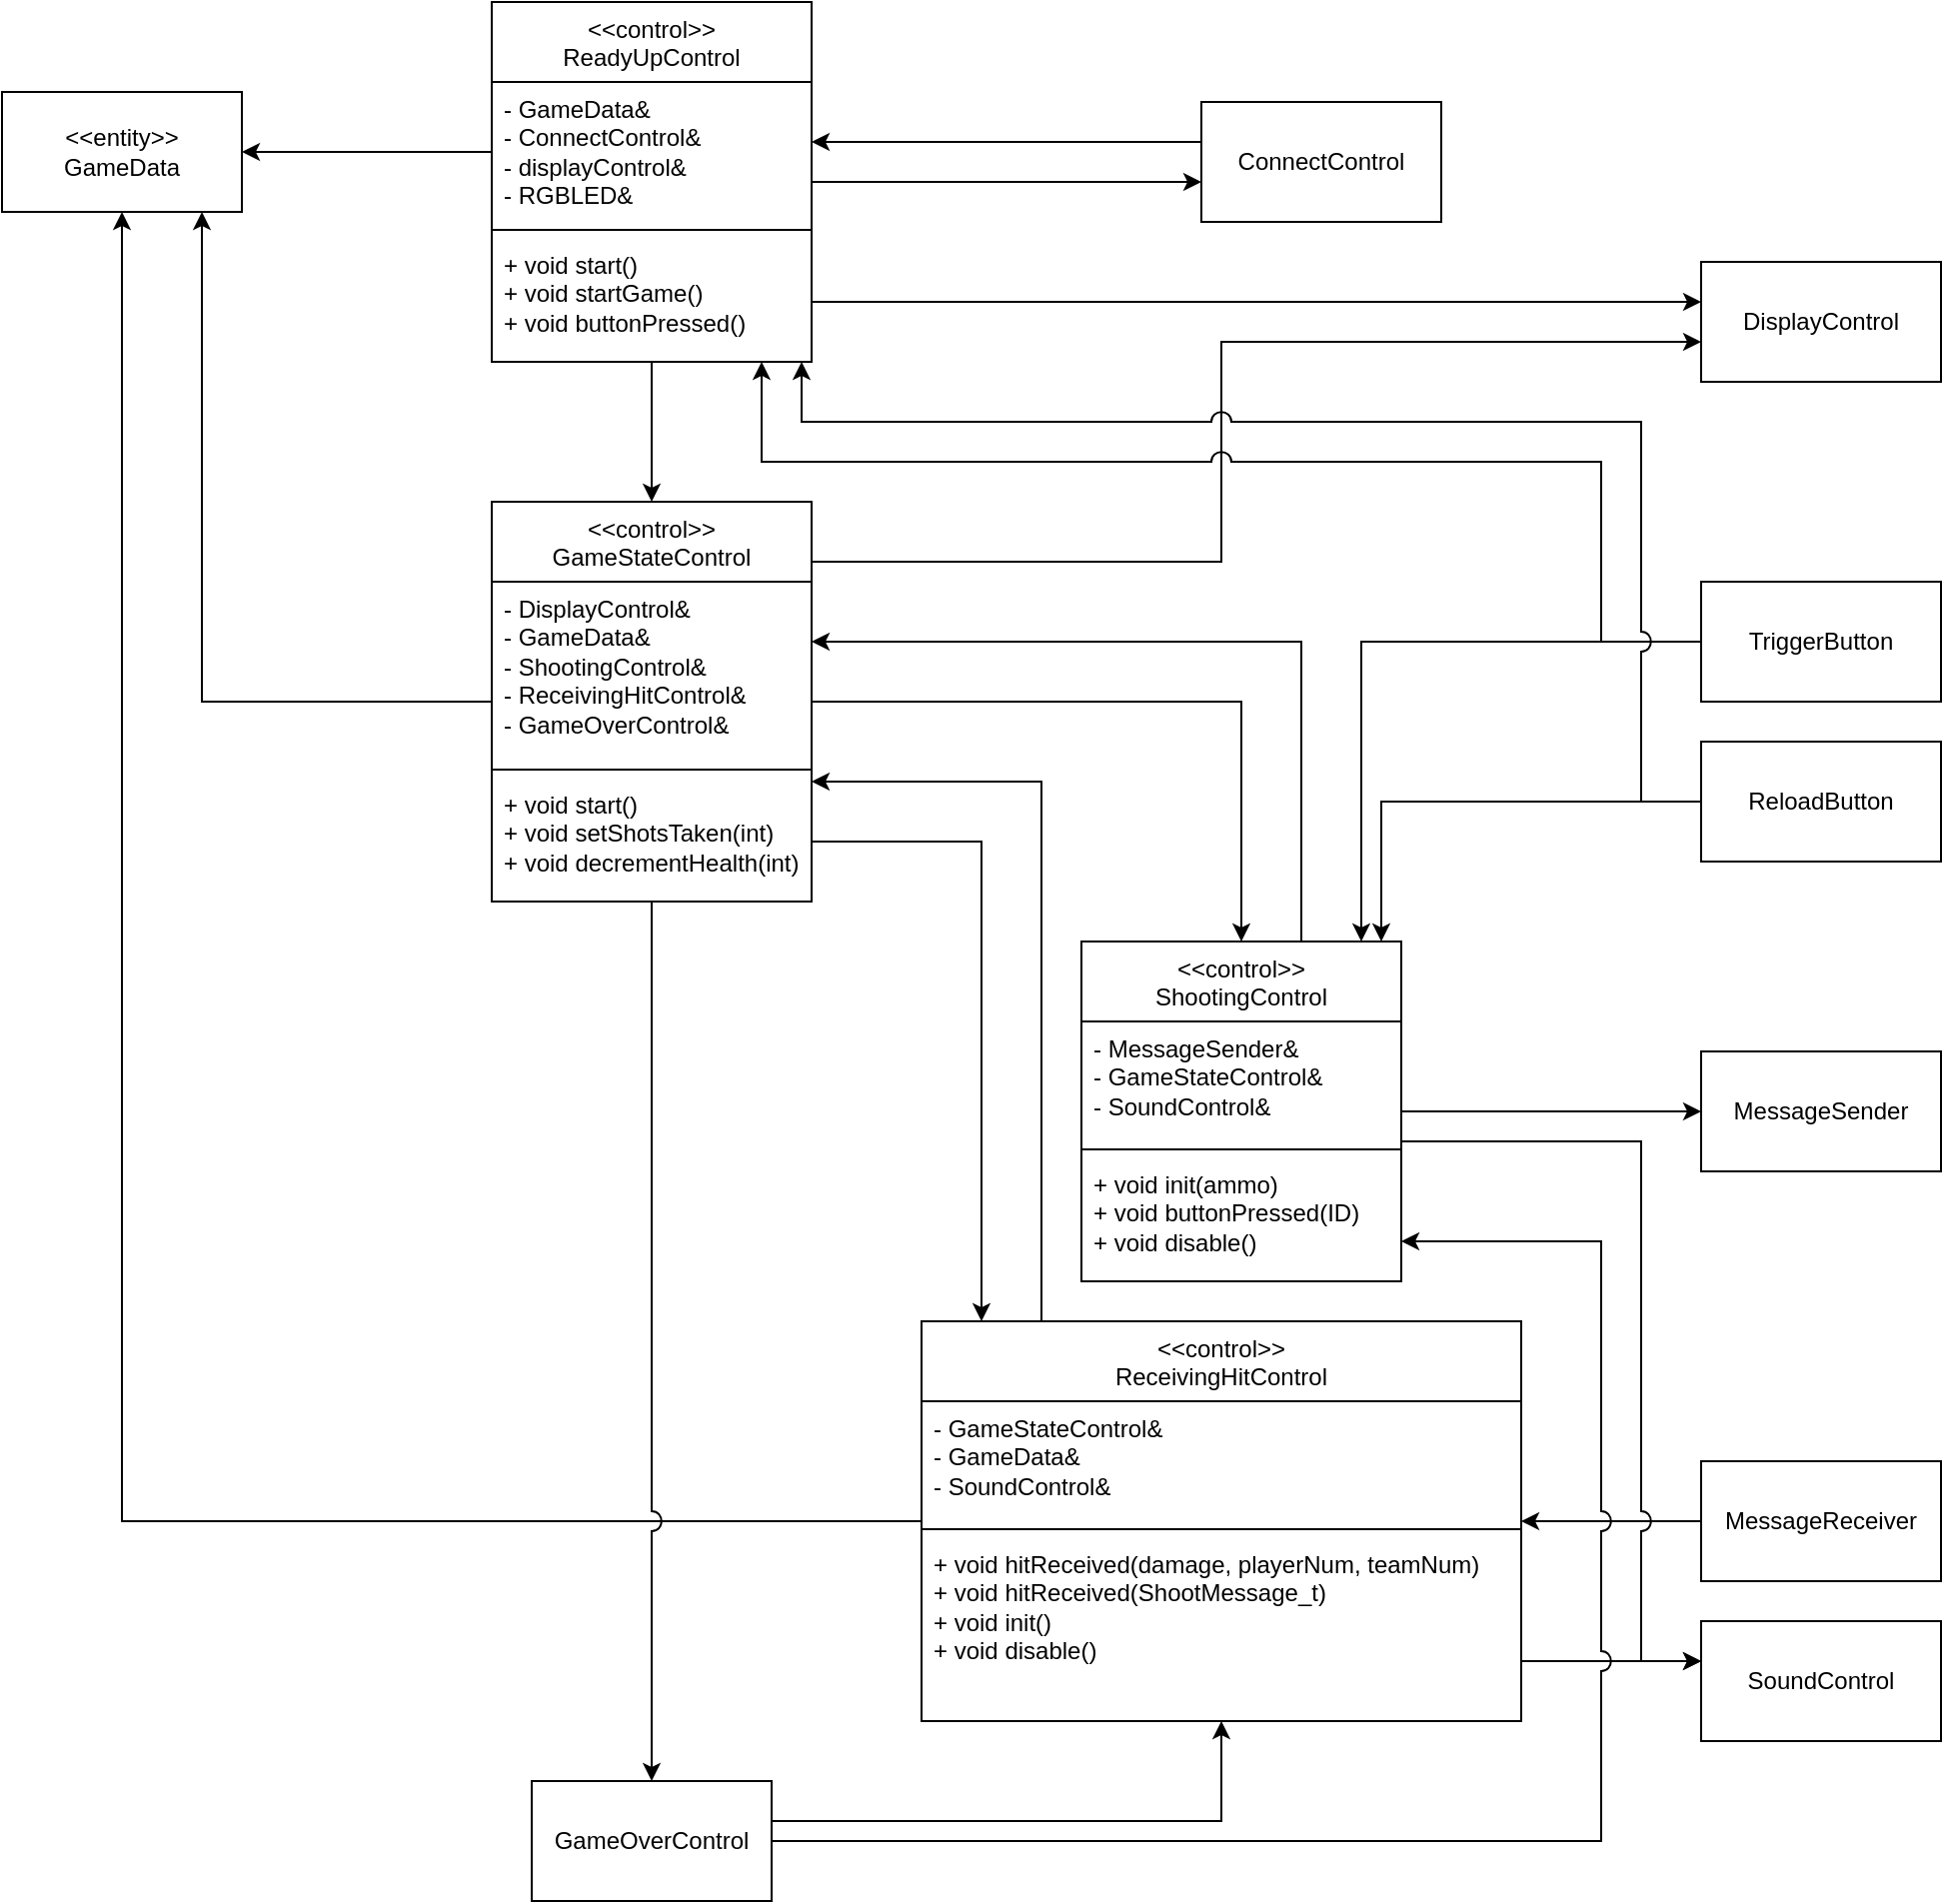 <mxfile version="21.6.8" type="device">
  <diagram name="Page-1" id="gyyDSGazCo7G3bEdpTRx">
    <mxGraphModel dx="1098" dy="1228" grid="1" gridSize="10" guides="1" tooltips="1" connect="1" arrows="1" fold="1" page="1" pageScale="1" pageWidth="1169" pageHeight="1654" math="0" shadow="0">
      <root>
        <mxCell id="0" />
        <mxCell id="1" parent="0" />
        <mxCell id="I8XCcLXyzaf88g92L11y-33" style="edgeStyle=orthogonalEdgeStyle;rounded=0;orthogonalLoop=1;jettySize=auto;html=1;" parent="1" source="I8XCcLXyzaf88g92L11y-30" target="I8XCcLXyzaf88g92L11y-1" edge="1">
          <mxGeometry relative="1" as="geometry" />
        </mxCell>
        <mxCell id="I8XCcLXyzaf88g92L11y-37" style="edgeStyle=orthogonalEdgeStyle;rounded=0;orthogonalLoop=1;jettySize=auto;html=1;" parent="1" source="I8XCcLXyzaf88g92L11y-1" target="I8XCcLXyzaf88g92L11y-17" edge="1">
          <mxGeometry relative="1" as="geometry">
            <Array as="points">
              <mxPoint x="550" y="670" />
            </Array>
          </mxGeometry>
        </mxCell>
        <mxCell id="I8XCcLXyzaf88g92L11y-41" style="edgeStyle=orthogonalEdgeStyle;rounded=0;orthogonalLoop=1;jettySize=auto;html=1;" parent="1" source="I8XCcLXyzaf88g92L11y-1" target="I8XCcLXyzaf88g92L11y-26" edge="1">
          <mxGeometry relative="1" as="geometry" />
        </mxCell>
        <mxCell id="I8XCcLXyzaf88g92L11y-54" style="edgeStyle=orthogonalEdgeStyle;rounded=0;orthogonalLoop=1;jettySize=auto;html=1;" parent="1" source="I8XCcLXyzaf88g92L11y-1" target="I8XCcLXyzaf88g92L11y-52" edge="1">
          <mxGeometry relative="1" as="geometry">
            <Array as="points">
              <mxPoint x="870" y="1110" />
              <mxPoint x="870" y="1110" />
            </Array>
          </mxGeometry>
        </mxCell>
        <mxCell id="I8XCcLXyzaf88g92L11y-1" value="&lt;span style=&quot;font-weight: 400;&quot;&gt;&amp;lt;&amp;lt;control&amp;gt;&amp;gt;&lt;br&gt;ReceivingHitControl&lt;br&gt;&lt;/span&gt;" style="swimlane;fontStyle=1;align=center;verticalAlign=top;childLayout=stackLayout;horizontal=1;startSize=40;horizontalStack=0;resizeParent=1;resizeParentMax=0;resizeLast=0;collapsible=1;marginBottom=0;whiteSpace=wrap;html=1;" parent="1" vertex="1">
          <mxGeometry x="490" y="940" width="300" height="200" as="geometry" />
        </mxCell>
        <mxCell id="I8XCcLXyzaf88g92L11y-2" value="- GameStateControl&amp;amp;&lt;br&gt;- GameData&amp;amp;&lt;br&gt;- SoundControl&amp;amp;&lt;br&gt;" style="text;strokeColor=none;fillColor=none;align=left;verticalAlign=top;spacingLeft=4;spacingRight=4;overflow=hidden;rotatable=0;points=[[0,0.5],[1,0.5]];portConstraint=eastwest;whiteSpace=wrap;html=1;" parent="I8XCcLXyzaf88g92L11y-1" vertex="1">
          <mxGeometry y="40" width="300" height="60" as="geometry" />
        </mxCell>
        <mxCell id="I8XCcLXyzaf88g92L11y-3" value="" style="line;strokeWidth=1;fillColor=none;align=left;verticalAlign=middle;spacingTop=-1;spacingLeft=3;spacingRight=3;rotatable=0;labelPosition=right;points=[];portConstraint=eastwest;strokeColor=inherit;" parent="I8XCcLXyzaf88g92L11y-1" vertex="1">
          <mxGeometry y="100" width="300" height="8" as="geometry" />
        </mxCell>
        <mxCell id="I8XCcLXyzaf88g92L11y-4" value="+ void hitReceived(damage, playerNum, teamNum)&lt;br&gt;+ void hitReceived(ShootMessage_t)&lt;br&gt;+ void init()&lt;br&gt;+ void disable()" style="text;strokeColor=none;fillColor=none;align=left;verticalAlign=top;spacingLeft=4;spacingRight=4;overflow=hidden;rotatable=0;points=[[0,0.5],[1,0.5]];portConstraint=eastwest;whiteSpace=wrap;html=1;" parent="I8XCcLXyzaf88g92L11y-1" vertex="1">
          <mxGeometry y="108" width="300" height="92" as="geometry" />
        </mxCell>
        <mxCell id="I8XCcLXyzaf88g92L11y-21" style="edgeStyle=orthogonalEdgeStyle;rounded=0;orthogonalLoop=1;jettySize=auto;html=1;" parent="1" source="I8XCcLXyzaf88g92L11y-5" target="I8XCcLXyzaf88g92L11y-17" edge="1">
          <mxGeometry relative="1" as="geometry" />
        </mxCell>
        <mxCell id="I8XCcLXyzaf88g92L11y-25" style="edgeStyle=orthogonalEdgeStyle;rounded=0;orthogonalLoop=1;jettySize=auto;html=1;" parent="1" source="I8XCcLXyzaf88g92L11y-5" target="I8XCcLXyzaf88g92L11y-23" edge="1">
          <mxGeometry relative="1" as="geometry">
            <Array as="points">
              <mxPoint x="590" y="370" />
              <mxPoint x="590" y="370" />
            </Array>
          </mxGeometry>
        </mxCell>
        <mxCell id="I8XCcLXyzaf88g92L11y-39" style="edgeStyle=orthogonalEdgeStyle;rounded=0;orthogonalLoop=1;jettySize=auto;html=1;" parent="1" source="I8XCcLXyzaf88g92L11y-5" target="I8XCcLXyzaf88g92L11y-38" edge="1">
          <mxGeometry relative="1" as="geometry">
            <Array as="points">
              <mxPoint x="840" y="430" />
              <mxPoint x="840" y="430" />
            </Array>
          </mxGeometry>
        </mxCell>
        <mxCell id="I8XCcLXyzaf88g92L11y-5" value="&lt;span style=&quot;font-weight: normal;&quot;&gt;&amp;lt;&amp;lt;control&amp;gt;&amp;gt;&lt;br style=&quot;border-color: var(--border-color);&quot;&gt;ReadyUpControl&lt;/span&gt;" style="swimlane;fontStyle=1;align=center;verticalAlign=top;childLayout=stackLayout;horizontal=1;startSize=40;horizontalStack=0;resizeParent=1;resizeParentMax=0;resizeLast=0;collapsible=1;marginBottom=0;whiteSpace=wrap;html=1;" parent="1" vertex="1">
          <mxGeometry x="275" y="280" width="160" height="180" as="geometry" />
        </mxCell>
        <mxCell id="I8XCcLXyzaf88g92L11y-6" value="- GameData&amp;amp;&lt;br&gt;- ConnectControl&amp;amp;&lt;br&gt;- displayControl&amp;amp;&lt;br&gt;- RGBLED&amp;amp;" style="text;strokeColor=none;fillColor=none;align=left;verticalAlign=top;spacingLeft=4;spacingRight=4;overflow=hidden;rotatable=0;points=[[0,0.5],[1,0.5]];portConstraint=eastwest;whiteSpace=wrap;html=1;" parent="I8XCcLXyzaf88g92L11y-5" vertex="1">
          <mxGeometry y="40" width="160" height="70" as="geometry" />
        </mxCell>
        <mxCell id="I8XCcLXyzaf88g92L11y-7" value="" style="line;strokeWidth=1;fillColor=none;align=left;verticalAlign=middle;spacingTop=-1;spacingLeft=3;spacingRight=3;rotatable=0;labelPosition=right;points=[];portConstraint=eastwest;strokeColor=inherit;" parent="I8XCcLXyzaf88g92L11y-5" vertex="1">
          <mxGeometry y="110" width="160" height="8" as="geometry" />
        </mxCell>
        <mxCell id="I8XCcLXyzaf88g92L11y-8" value="+ void start()&lt;br&gt;+ void startGame()&lt;br&gt;+ void buttonPressed()" style="text;strokeColor=none;fillColor=none;align=left;verticalAlign=top;spacingLeft=4;spacingRight=4;overflow=hidden;rotatable=0;points=[[0,0.5],[1,0.5]];portConstraint=eastwest;whiteSpace=wrap;html=1;" parent="I8XCcLXyzaf88g92L11y-5" vertex="1">
          <mxGeometry y="118" width="160" height="62" as="geometry" />
        </mxCell>
        <mxCell id="I8XCcLXyzaf88g92L11y-31" style="edgeStyle=orthogonalEdgeStyle;rounded=0;orthogonalLoop=1;jettySize=auto;html=1;" parent="1" source="I8XCcLXyzaf88g92L11y-9" target="I8XCcLXyzaf88g92L11y-29" edge="1">
          <mxGeometry relative="1" as="geometry" />
        </mxCell>
        <mxCell id="I8XCcLXyzaf88g92L11y-36" style="edgeStyle=orthogonalEdgeStyle;rounded=0;orthogonalLoop=1;jettySize=auto;html=1;" parent="1" source="I8XCcLXyzaf88g92L11y-9" target="I8XCcLXyzaf88g92L11y-17" edge="1">
          <mxGeometry relative="1" as="geometry">
            <Array as="points">
              <mxPoint x="680" y="600" />
            </Array>
          </mxGeometry>
        </mxCell>
        <mxCell id="I8XCcLXyzaf88g92L11y-53" style="edgeStyle=orthogonalEdgeStyle;rounded=0;orthogonalLoop=1;jettySize=auto;html=1;jumpStyle=arc;jumpSize=10;" parent="1" source="I8XCcLXyzaf88g92L11y-9" target="I8XCcLXyzaf88g92L11y-52" edge="1">
          <mxGeometry relative="1" as="geometry">
            <Array as="points">
              <mxPoint x="850" y="850" />
              <mxPoint x="850" y="1110" />
            </Array>
          </mxGeometry>
        </mxCell>
        <mxCell id="I8XCcLXyzaf88g92L11y-9" value="&lt;span style=&quot;font-weight: normal;&quot;&gt;&amp;lt;&amp;lt;control&amp;gt;&amp;gt;&lt;br&gt;ShootingControl&lt;br&gt;&lt;/span&gt;" style="swimlane;fontStyle=1;align=center;verticalAlign=top;childLayout=stackLayout;horizontal=1;startSize=40;horizontalStack=0;resizeParent=1;resizeParentMax=0;resizeLast=0;collapsible=1;marginBottom=0;whiteSpace=wrap;html=1;" parent="1" vertex="1">
          <mxGeometry x="570" y="750" width="160" height="170" as="geometry" />
        </mxCell>
        <mxCell id="I8XCcLXyzaf88g92L11y-10" value="- MessageSender&amp;amp;&lt;br&gt;- GameStateControl&amp;amp;&lt;br&gt;- SoundControl&amp;amp;" style="text;strokeColor=none;fillColor=none;align=left;verticalAlign=top;spacingLeft=4;spacingRight=4;overflow=hidden;rotatable=0;points=[[0,0.5],[1,0.5]];portConstraint=eastwest;whiteSpace=wrap;html=1;" parent="I8XCcLXyzaf88g92L11y-9" vertex="1">
          <mxGeometry y="40" width="160" height="60" as="geometry" />
        </mxCell>
        <mxCell id="I8XCcLXyzaf88g92L11y-11" value="" style="line;strokeWidth=1;fillColor=none;align=left;verticalAlign=middle;spacingTop=-1;spacingLeft=3;spacingRight=3;rotatable=0;labelPosition=right;points=[];portConstraint=eastwest;strokeColor=inherit;" parent="I8XCcLXyzaf88g92L11y-9" vertex="1">
          <mxGeometry y="100" width="160" height="8" as="geometry" />
        </mxCell>
        <mxCell id="I8XCcLXyzaf88g92L11y-12" value="+ void init(ammo)&lt;br&gt;+ void buttonPressed(ID)&lt;br&gt;+ void disable()" style="text;strokeColor=none;fillColor=none;align=left;verticalAlign=top;spacingLeft=4;spacingRight=4;overflow=hidden;rotatable=0;points=[[0,0.5],[1,0.5]];portConstraint=eastwest;whiteSpace=wrap;html=1;" parent="I8XCcLXyzaf88g92L11y-9" vertex="1">
          <mxGeometry y="108" width="160" height="62" as="geometry" />
        </mxCell>
        <mxCell id="I8XCcLXyzaf88g92L11y-28" style="edgeStyle=orthogonalEdgeStyle;rounded=0;orthogonalLoop=1;jettySize=auto;html=1;" parent="1" source="I8XCcLXyzaf88g92L11y-17" target="I8XCcLXyzaf88g92L11y-26" edge="1">
          <mxGeometry relative="1" as="geometry">
            <Array as="points">
              <mxPoint x="130" y="630" />
            </Array>
          </mxGeometry>
        </mxCell>
        <mxCell id="I8XCcLXyzaf88g92L11y-34" style="edgeStyle=orthogonalEdgeStyle;rounded=0;orthogonalLoop=1;jettySize=auto;html=1;" parent="1" source="I8XCcLXyzaf88g92L11y-17" target="I8XCcLXyzaf88g92L11y-9" edge="1">
          <mxGeometry relative="1" as="geometry" />
        </mxCell>
        <mxCell id="I8XCcLXyzaf88g92L11y-35" style="edgeStyle=orthogonalEdgeStyle;rounded=0;orthogonalLoop=1;jettySize=auto;html=1;" parent="1" source="I8XCcLXyzaf88g92L11y-17" target="I8XCcLXyzaf88g92L11y-1" edge="1">
          <mxGeometry relative="1" as="geometry">
            <Array as="points">
              <mxPoint x="520" y="700" />
            </Array>
          </mxGeometry>
        </mxCell>
        <mxCell id="I8XCcLXyzaf88g92L11y-40" style="edgeStyle=orthogonalEdgeStyle;rounded=0;orthogonalLoop=1;jettySize=auto;html=1;" parent="1" source="I8XCcLXyzaf88g92L11y-17" target="I8XCcLXyzaf88g92L11y-38" edge="1">
          <mxGeometry relative="1" as="geometry">
            <Array as="points">
              <mxPoint x="640" y="560" />
              <mxPoint x="640" y="450" />
            </Array>
          </mxGeometry>
        </mxCell>
        <mxCell id="I8XCcLXyzaf88g92L11y-45" style="edgeStyle=orthogonalEdgeStyle;rounded=0;orthogonalLoop=1;jettySize=auto;html=1;jumpSize=10;jumpStyle=arc;" parent="1" source="I8XCcLXyzaf88g92L11y-17" target="I8XCcLXyzaf88g92L11y-42" edge="1">
          <mxGeometry relative="1" as="geometry" />
        </mxCell>
        <mxCell id="I8XCcLXyzaf88g92L11y-17" value="&lt;span style=&quot;font-weight: normal;&quot;&gt;&amp;lt;&amp;lt;control&amp;gt;&amp;gt;&lt;br&gt;GameStateControl&lt;br&gt;&lt;/span&gt;" style="swimlane;fontStyle=1;align=center;verticalAlign=top;childLayout=stackLayout;horizontal=1;startSize=40;horizontalStack=0;resizeParent=1;resizeParentMax=0;resizeLast=0;collapsible=1;marginBottom=0;whiteSpace=wrap;html=1;" parent="1" vertex="1">
          <mxGeometry x="275" y="530" width="160" height="200" as="geometry" />
        </mxCell>
        <mxCell id="I8XCcLXyzaf88g92L11y-18" value="- DisplayControl&amp;amp;&lt;br&gt;- GameData&amp;amp;&lt;br&gt;- ShootingControl&amp;amp;&lt;br&gt;- ReceivingHitControl&amp;amp;&lt;br&gt;- GameOverControl&amp;amp;" style="text;strokeColor=none;fillColor=none;align=left;verticalAlign=top;spacingLeft=4;spacingRight=4;overflow=hidden;rotatable=0;points=[[0,0.5],[1,0.5]];portConstraint=eastwest;whiteSpace=wrap;html=1;" parent="I8XCcLXyzaf88g92L11y-17" vertex="1">
          <mxGeometry y="40" width="160" height="90" as="geometry" />
        </mxCell>
        <mxCell id="I8XCcLXyzaf88g92L11y-19" value="" style="line;strokeWidth=1;fillColor=none;align=left;verticalAlign=middle;spacingTop=-1;spacingLeft=3;spacingRight=3;rotatable=0;labelPosition=right;points=[];portConstraint=eastwest;strokeColor=inherit;" parent="I8XCcLXyzaf88g92L11y-17" vertex="1">
          <mxGeometry y="130" width="160" height="8" as="geometry" />
        </mxCell>
        <mxCell id="I8XCcLXyzaf88g92L11y-20" value="+ void start()&lt;br&gt;+ void setShotsTaken(int)&lt;br&gt;+ void decrementHealth(int)" style="text;strokeColor=none;fillColor=none;align=left;verticalAlign=top;spacingLeft=4;spacingRight=4;overflow=hidden;rotatable=0;points=[[0,0.5],[1,0.5]];portConstraint=eastwest;whiteSpace=wrap;html=1;" parent="I8XCcLXyzaf88g92L11y-17" vertex="1">
          <mxGeometry y="138" width="160" height="62" as="geometry" />
        </mxCell>
        <mxCell id="I8XCcLXyzaf88g92L11y-24" style="edgeStyle=orthogonalEdgeStyle;rounded=0;orthogonalLoop=1;jettySize=auto;html=1;" parent="1" source="I8XCcLXyzaf88g92L11y-23" target="I8XCcLXyzaf88g92L11y-5" edge="1">
          <mxGeometry relative="1" as="geometry">
            <Array as="points">
              <mxPoint x="570" y="350" />
              <mxPoint x="570" y="350" />
            </Array>
          </mxGeometry>
        </mxCell>
        <mxCell id="I8XCcLXyzaf88g92L11y-23" value="ConnectControl" style="rounded=0;whiteSpace=wrap;html=1;" parent="1" vertex="1">
          <mxGeometry x="630" y="330" width="120" height="60" as="geometry" />
        </mxCell>
        <mxCell id="I8XCcLXyzaf88g92L11y-26" value="&amp;lt;&amp;lt;entity&amp;gt;&amp;gt;&lt;br&gt;GameData" style="rounded=0;whiteSpace=wrap;html=1;" parent="1" vertex="1">
          <mxGeometry x="30" y="325" width="120" height="60" as="geometry" />
        </mxCell>
        <mxCell id="I8XCcLXyzaf88g92L11y-27" style="edgeStyle=orthogonalEdgeStyle;rounded=0;orthogonalLoop=1;jettySize=auto;html=1;" parent="1" source="I8XCcLXyzaf88g92L11y-6" target="I8XCcLXyzaf88g92L11y-26" edge="1">
          <mxGeometry relative="1" as="geometry" />
        </mxCell>
        <mxCell id="I8XCcLXyzaf88g92L11y-29" value="MessageSender" style="rounded=0;whiteSpace=wrap;html=1;" parent="1" vertex="1">
          <mxGeometry x="880" y="805" width="120" height="60" as="geometry" />
        </mxCell>
        <mxCell id="I8XCcLXyzaf88g92L11y-30" value="MessageReceiver" style="rounded=0;whiteSpace=wrap;html=1;" parent="1" vertex="1">
          <mxGeometry x="880" y="1010" width="120" height="60" as="geometry" />
        </mxCell>
        <mxCell id="I8XCcLXyzaf88g92L11y-38" value="DisplayControl" style="rounded=0;whiteSpace=wrap;html=1;" parent="1" vertex="1">
          <mxGeometry x="880" y="410" width="120" height="60" as="geometry" />
        </mxCell>
        <mxCell id="I8XCcLXyzaf88g92L11y-44" style="edgeStyle=orthogonalEdgeStyle;rounded=0;orthogonalLoop=1;jettySize=auto;html=1;jumpStyle=arc;jumpSize=10;" parent="1" source="I8XCcLXyzaf88g92L11y-42" target="I8XCcLXyzaf88g92L11y-9" edge="1">
          <mxGeometry relative="1" as="geometry">
            <Array as="points">
              <mxPoint x="830" y="1200" />
              <mxPoint x="830" y="900" />
            </Array>
          </mxGeometry>
        </mxCell>
        <mxCell id="I8XCcLXyzaf88g92L11y-42" value="GameOverControl" style="rounded=0;whiteSpace=wrap;html=1;" parent="1" vertex="1">
          <mxGeometry x="295" y="1170" width="120" height="60" as="geometry" />
        </mxCell>
        <mxCell id="I8XCcLXyzaf88g92L11y-43" style="edgeStyle=orthogonalEdgeStyle;rounded=0;orthogonalLoop=1;jettySize=auto;html=1;" parent="1" source="I8XCcLXyzaf88g92L11y-42" target="I8XCcLXyzaf88g92L11y-1" edge="1">
          <mxGeometry relative="1" as="geometry">
            <Array as="points">
              <mxPoint x="640" y="1190" />
            </Array>
          </mxGeometry>
        </mxCell>
        <mxCell id="I8XCcLXyzaf88g92L11y-48" style="edgeStyle=orthogonalEdgeStyle;rounded=0;orthogonalLoop=1;jettySize=auto;html=1;" parent="1" source="I8XCcLXyzaf88g92L11y-46" target="I8XCcLXyzaf88g92L11y-9" edge="1">
          <mxGeometry relative="1" as="geometry">
            <Array as="points">
              <mxPoint x="710" y="600" />
            </Array>
          </mxGeometry>
        </mxCell>
        <mxCell id="I8XCcLXyzaf88g92L11y-50" style="edgeStyle=orthogonalEdgeStyle;rounded=0;orthogonalLoop=1;jettySize=auto;html=1;jumpStyle=arc;jumpSize=10;" parent="1" source="I8XCcLXyzaf88g92L11y-46" target="I8XCcLXyzaf88g92L11y-5" edge="1">
          <mxGeometry relative="1" as="geometry">
            <Array as="points">
              <mxPoint x="830" y="600" />
              <mxPoint x="830" y="510" />
              <mxPoint x="410" y="510" />
            </Array>
          </mxGeometry>
        </mxCell>
        <mxCell id="I8XCcLXyzaf88g92L11y-46" value="TriggerButton" style="rounded=0;whiteSpace=wrap;html=1;" parent="1" vertex="1">
          <mxGeometry x="880" y="570" width="120" height="60" as="geometry" />
        </mxCell>
        <mxCell id="I8XCcLXyzaf88g92L11y-49" style="edgeStyle=orthogonalEdgeStyle;rounded=0;orthogonalLoop=1;jettySize=auto;html=1;" parent="1" source="I8XCcLXyzaf88g92L11y-47" target="I8XCcLXyzaf88g92L11y-9" edge="1">
          <mxGeometry relative="1" as="geometry">
            <Array as="points">
              <mxPoint x="720" y="680" />
            </Array>
          </mxGeometry>
        </mxCell>
        <mxCell id="I8XCcLXyzaf88g92L11y-51" style="edgeStyle=orthogonalEdgeStyle;rounded=0;orthogonalLoop=1;jettySize=auto;html=1;jumpStyle=arc;jumpSize=10;" parent="1" source="I8XCcLXyzaf88g92L11y-47" target="I8XCcLXyzaf88g92L11y-5" edge="1">
          <mxGeometry relative="1" as="geometry">
            <Array as="points">
              <mxPoint x="850" y="680" />
              <mxPoint x="850" y="490" />
              <mxPoint x="430" y="490" />
            </Array>
          </mxGeometry>
        </mxCell>
        <mxCell id="I8XCcLXyzaf88g92L11y-47" value="ReloadButton" style="rounded=0;whiteSpace=wrap;html=1;" parent="1" vertex="1">
          <mxGeometry x="880" y="650" width="120" height="60" as="geometry" />
        </mxCell>
        <mxCell id="I8XCcLXyzaf88g92L11y-52" value="SoundControl" style="rounded=0;whiteSpace=wrap;html=1;" parent="1" vertex="1">
          <mxGeometry x="880" y="1090" width="120" height="60" as="geometry" />
        </mxCell>
      </root>
    </mxGraphModel>
  </diagram>
</mxfile>
